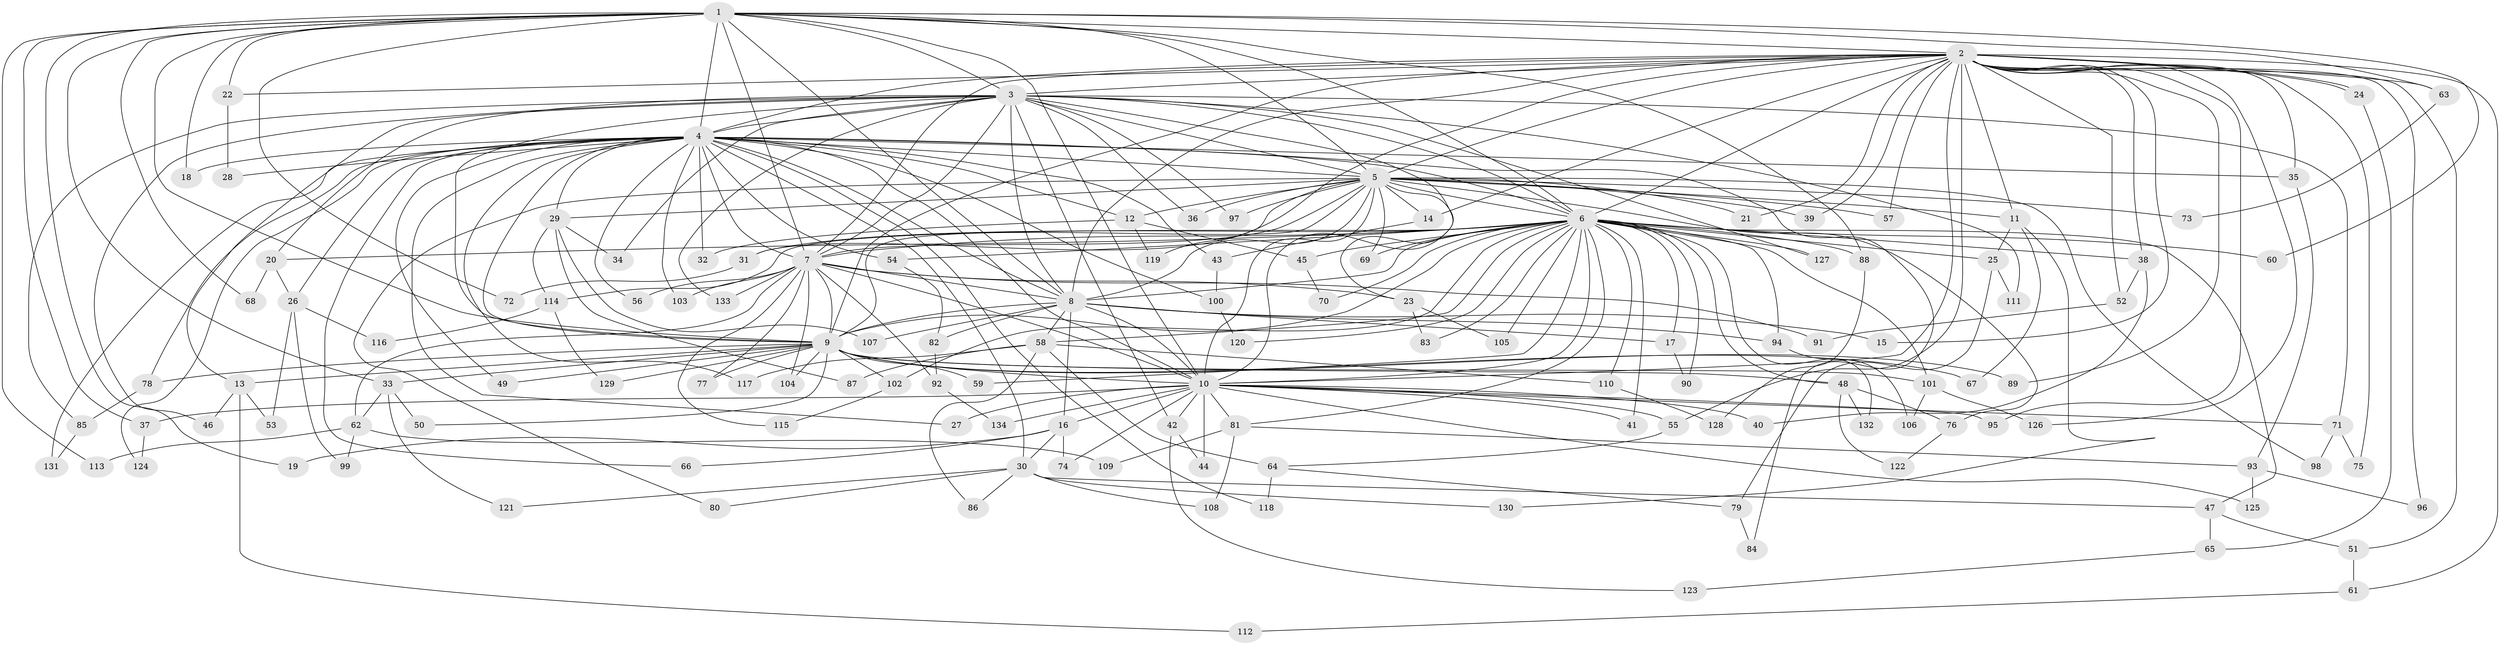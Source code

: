 // coarse degree distribution, {18: 0.009708737864077669, 29: 0.009708737864077669, 20: 0.009708737864077669, 28: 0.009708737864077669, 24: 0.009708737864077669, 44: 0.009708737864077669, 15: 0.009708737864077669, 21: 0.019417475728155338, 5: 0.07766990291262135, 4: 0.0970873786407767, 3: 0.20388349514563106, 2: 0.49514563106796117, 6: 0.019417475728155338, 8: 0.009708737864077669, 7: 0.009708737864077669}
// Generated by graph-tools (version 1.1) at 2025/51/02/27/25 19:51:52]
// undirected, 134 vertices, 293 edges
graph export_dot {
graph [start="1"]
  node [color=gray90,style=filled];
  1;
  2;
  3;
  4;
  5;
  6;
  7;
  8;
  9;
  10;
  11;
  12;
  13;
  14;
  15;
  16;
  17;
  18;
  19;
  20;
  21;
  22;
  23;
  24;
  25;
  26;
  27;
  28;
  29;
  30;
  31;
  32;
  33;
  34;
  35;
  36;
  37;
  38;
  39;
  40;
  41;
  42;
  43;
  44;
  45;
  46;
  47;
  48;
  49;
  50;
  51;
  52;
  53;
  54;
  55;
  56;
  57;
  58;
  59;
  60;
  61;
  62;
  63;
  64;
  65;
  66;
  67;
  68;
  69;
  70;
  71;
  72;
  73;
  74;
  75;
  76;
  77;
  78;
  79;
  80;
  81;
  82;
  83;
  84;
  85;
  86;
  87;
  88;
  89;
  90;
  91;
  92;
  93;
  94;
  95;
  96;
  97;
  98;
  99;
  100;
  101;
  102;
  103;
  104;
  105;
  106;
  107;
  108;
  109;
  110;
  111;
  112;
  113;
  114;
  115;
  116;
  117;
  118;
  119;
  120;
  121;
  122;
  123;
  124;
  125;
  126;
  127;
  128;
  129;
  130;
  131;
  132;
  133;
  134;
  1 -- 2;
  1 -- 3;
  1 -- 4;
  1 -- 5;
  1 -- 6;
  1 -- 7;
  1 -- 8;
  1 -- 9;
  1 -- 10;
  1 -- 18;
  1 -- 19;
  1 -- 22;
  1 -- 33;
  1 -- 37;
  1 -- 60;
  1 -- 63;
  1 -- 68;
  1 -- 72;
  1 -- 88;
  1 -- 113;
  2 -- 3;
  2 -- 4;
  2 -- 5;
  2 -- 6;
  2 -- 7;
  2 -- 8;
  2 -- 9;
  2 -- 10;
  2 -- 11;
  2 -- 14;
  2 -- 15;
  2 -- 21;
  2 -- 22;
  2 -- 24;
  2 -- 24;
  2 -- 35;
  2 -- 38;
  2 -- 39;
  2 -- 51;
  2 -- 52;
  2 -- 55;
  2 -- 57;
  2 -- 61;
  2 -- 63;
  2 -- 75;
  2 -- 89;
  2 -- 95;
  2 -- 96;
  2 -- 119;
  2 -- 126;
  3 -- 4;
  3 -- 5;
  3 -- 6;
  3 -- 7;
  3 -- 8;
  3 -- 9;
  3 -- 10;
  3 -- 13;
  3 -- 20;
  3 -- 34;
  3 -- 36;
  3 -- 42;
  3 -- 46;
  3 -- 71;
  3 -- 85;
  3 -- 97;
  3 -- 111;
  3 -- 127;
  3 -- 133;
  4 -- 5;
  4 -- 6;
  4 -- 7;
  4 -- 8;
  4 -- 9;
  4 -- 10;
  4 -- 12;
  4 -- 18;
  4 -- 26;
  4 -- 27;
  4 -- 28;
  4 -- 29;
  4 -- 30;
  4 -- 32;
  4 -- 35;
  4 -- 43;
  4 -- 49;
  4 -- 54;
  4 -- 56;
  4 -- 66;
  4 -- 78;
  4 -- 84;
  4 -- 100;
  4 -- 103;
  4 -- 117;
  4 -- 118;
  4 -- 124;
  4 -- 131;
  5 -- 6;
  5 -- 7;
  5 -- 8;
  5 -- 9;
  5 -- 10;
  5 -- 11;
  5 -- 12;
  5 -- 14;
  5 -- 21;
  5 -- 23;
  5 -- 29;
  5 -- 31;
  5 -- 36;
  5 -- 39;
  5 -- 57;
  5 -- 69;
  5 -- 73;
  5 -- 76;
  5 -- 80;
  5 -- 97;
  5 -- 98;
  6 -- 7;
  6 -- 8;
  6 -- 9;
  6 -- 10;
  6 -- 17;
  6 -- 20;
  6 -- 25;
  6 -- 31;
  6 -- 38;
  6 -- 41;
  6 -- 45;
  6 -- 47;
  6 -- 48;
  6 -- 54;
  6 -- 58;
  6 -- 59;
  6 -- 60;
  6 -- 69;
  6 -- 70;
  6 -- 81;
  6 -- 83;
  6 -- 88;
  6 -- 90;
  6 -- 94;
  6 -- 101;
  6 -- 102;
  6 -- 105;
  6 -- 110;
  6 -- 114;
  6 -- 120;
  6 -- 127;
  6 -- 132;
  7 -- 8;
  7 -- 9;
  7 -- 10;
  7 -- 23;
  7 -- 56;
  7 -- 62;
  7 -- 77;
  7 -- 91;
  7 -- 92;
  7 -- 103;
  7 -- 104;
  7 -- 115;
  7 -- 133;
  8 -- 9;
  8 -- 10;
  8 -- 15;
  8 -- 16;
  8 -- 17;
  8 -- 58;
  8 -- 82;
  8 -- 94;
  8 -- 107;
  9 -- 10;
  9 -- 13;
  9 -- 33;
  9 -- 48;
  9 -- 49;
  9 -- 50;
  9 -- 59;
  9 -- 67;
  9 -- 77;
  9 -- 78;
  9 -- 89;
  9 -- 101;
  9 -- 102;
  9 -- 104;
  9 -- 129;
  10 -- 16;
  10 -- 27;
  10 -- 37;
  10 -- 40;
  10 -- 41;
  10 -- 42;
  10 -- 44;
  10 -- 55;
  10 -- 71;
  10 -- 74;
  10 -- 81;
  10 -- 95;
  10 -- 125;
  10 -- 134;
  11 -- 25;
  11 -- 67;
  11 -- 130;
  12 -- 32;
  12 -- 45;
  12 -- 119;
  13 -- 46;
  13 -- 53;
  13 -- 112;
  14 -- 43;
  16 -- 19;
  16 -- 30;
  16 -- 66;
  16 -- 74;
  17 -- 90;
  20 -- 26;
  20 -- 68;
  22 -- 28;
  23 -- 83;
  23 -- 105;
  24 -- 65;
  25 -- 79;
  25 -- 111;
  26 -- 53;
  26 -- 99;
  26 -- 116;
  29 -- 34;
  29 -- 87;
  29 -- 107;
  29 -- 114;
  30 -- 47;
  30 -- 80;
  30 -- 86;
  30 -- 108;
  30 -- 121;
  30 -- 130;
  31 -- 72;
  33 -- 50;
  33 -- 62;
  33 -- 121;
  35 -- 93;
  37 -- 124;
  38 -- 40;
  38 -- 52;
  42 -- 44;
  42 -- 123;
  43 -- 100;
  45 -- 70;
  47 -- 51;
  47 -- 65;
  48 -- 76;
  48 -- 122;
  48 -- 132;
  51 -- 61;
  52 -- 91;
  54 -- 82;
  55 -- 64;
  58 -- 64;
  58 -- 86;
  58 -- 87;
  58 -- 110;
  58 -- 117;
  61 -- 112;
  62 -- 99;
  62 -- 109;
  62 -- 113;
  63 -- 73;
  64 -- 79;
  64 -- 118;
  65 -- 123;
  71 -- 75;
  71 -- 98;
  76 -- 122;
  78 -- 85;
  79 -- 84;
  81 -- 93;
  81 -- 108;
  81 -- 109;
  82 -- 92;
  85 -- 131;
  88 -- 128;
  92 -- 134;
  93 -- 96;
  93 -- 125;
  94 -- 106;
  100 -- 120;
  101 -- 106;
  101 -- 126;
  102 -- 115;
  110 -- 128;
  114 -- 116;
  114 -- 129;
}
